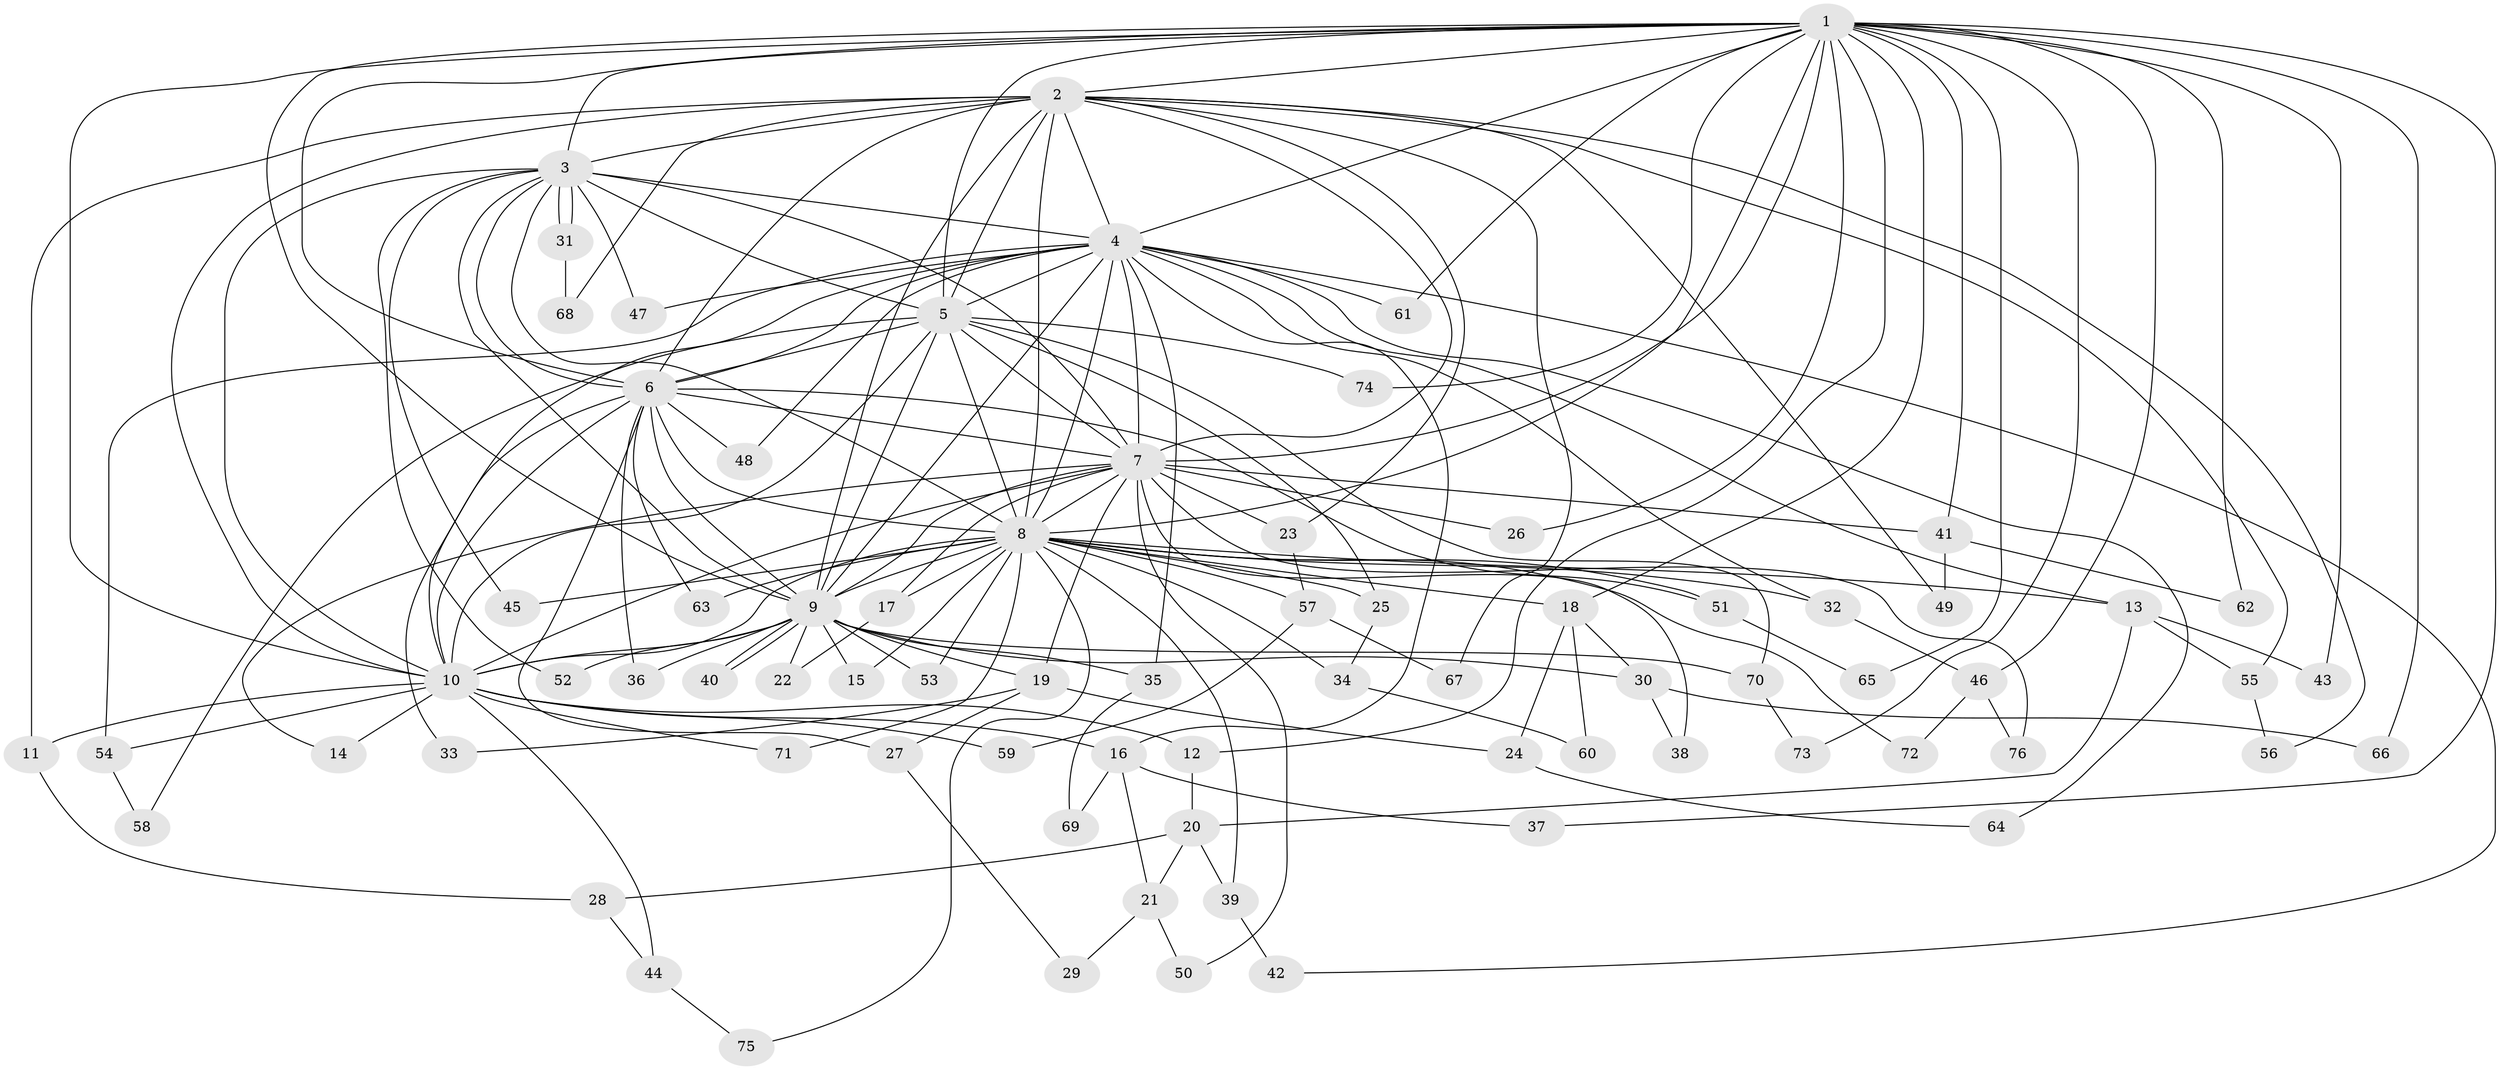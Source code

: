 // coarse degree distribution, {27: 0.02631578947368421, 11: 0.05263157894736842, 10: 0.02631578947368421, 14: 0.05263157894736842, 19: 0.02631578947368421, 12: 0.02631578947368421, 8: 0.02631578947368421, 5: 0.05263157894736842, 2: 0.42105263157894735, 4: 0.07894736842105263, 3: 0.18421052631578946, 1: 0.02631578947368421}
// Generated by graph-tools (version 1.1) at 2025/17/03/04/25 18:17:48]
// undirected, 76 vertices, 177 edges
graph export_dot {
graph [start="1"]
  node [color=gray90,style=filled];
  1;
  2;
  3;
  4;
  5;
  6;
  7;
  8;
  9;
  10;
  11;
  12;
  13;
  14;
  15;
  16;
  17;
  18;
  19;
  20;
  21;
  22;
  23;
  24;
  25;
  26;
  27;
  28;
  29;
  30;
  31;
  32;
  33;
  34;
  35;
  36;
  37;
  38;
  39;
  40;
  41;
  42;
  43;
  44;
  45;
  46;
  47;
  48;
  49;
  50;
  51;
  52;
  53;
  54;
  55;
  56;
  57;
  58;
  59;
  60;
  61;
  62;
  63;
  64;
  65;
  66;
  67;
  68;
  69;
  70;
  71;
  72;
  73;
  74;
  75;
  76;
  1 -- 2;
  1 -- 3;
  1 -- 4;
  1 -- 5;
  1 -- 6;
  1 -- 7;
  1 -- 8;
  1 -- 9;
  1 -- 10;
  1 -- 12;
  1 -- 18;
  1 -- 26;
  1 -- 37;
  1 -- 41;
  1 -- 43;
  1 -- 46;
  1 -- 61;
  1 -- 62;
  1 -- 65;
  1 -- 66;
  1 -- 73;
  1 -- 74;
  2 -- 3;
  2 -- 4;
  2 -- 5;
  2 -- 6;
  2 -- 7;
  2 -- 8;
  2 -- 9;
  2 -- 10;
  2 -- 11;
  2 -- 23;
  2 -- 49;
  2 -- 55;
  2 -- 56;
  2 -- 67;
  2 -- 68;
  3 -- 4;
  3 -- 5;
  3 -- 6;
  3 -- 7;
  3 -- 8;
  3 -- 9;
  3 -- 10;
  3 -- 31;
  3 -- 31;
  3 -- 45;
  3 -- 47;
  3 -- 52;
  4 -- 5;
  4 -- 6;
  4 -- 7;
  4 -- 8;
  4 -- 9;
  4 -- 10;
  4 -- 13;
  4 -- 16;
  4 -- 32;
  4 -- 35;
  4 -- 42;
  4 -- 47;
  4 -- 48;
  4 -- 54;
  4 -- 61;
  4 -- 64;
  5 -- 6;
  5 -- 7;
  5 -- 8;
  5 -- 9;
  5 -- 10;
  5 -- 25;
  5 -- 58;
  5 -- 70;
  5 -- 74;
  6 -- 7;
  6 -- 8;
  6 -- 9;
  6 -- 10;
  6 -- 27;
  6 -- 33;
  6 -- 36;
  6 -- 48;
  6 -- 51;
  6 -- 63;
  7 -- 8;
  7 -- 9;
  7 -- 10;
  7 -- 14;
  7 -- 17;
  7 -- 19;
  7 -- 23;
  7 -- 26;
  7 -- 38;
  7 -- 41;
  7 -- 50;
  7 -- 76;
  8 -- 9;
  8 -- 10;
  8 -- 13;
  8 -- 15;
  8 -- 17;
  8 -- 18;
  8 -- 25;
  8 -- 32;
  8 -- 34;
  8 -- 39;
  8 -- 45;
  8 -- 51;
  8 -- 53;
  8 -- 57;
  8 -- 63;
  8 -- 71;
  8 -- 72;
  8 -- 75;
  9 -- 10;
  9 -- 15;
  9 -- 19;
  9 -- 22;
  9 -- 30;
  9 -- 35;
  9 -- 36;
  9 -- 40;
  9 -- 40;
  9 -- 52;
  9 -- 53;
  9 -- 70;
  10 -- 11;
  10 -- 12;
  10 -- 14;
  10 -- 16;
  10 -- 44;
  10 -- 54;
  10 -- 59;
  10 -- 71;
  11 -- 28;
  12 -- 20;
  13 -- 20;
  13 -- 43;
  13 -- 55;
  16 -- 21;
  16 -- 37;
  16 -- 69;
  17 -- 22;
  18 -- 24;
  18 -- 30;
  18 -- 60;
  19 -- 24;
  19 -- 27;
  19 -- 33;
  20 -- 21;
  20 -- 28;
  20 -- 39;
  21 -- 29;
  21 -- 50;
  23 -- 57;
  24 -- 64;
  25 -- 34;
  27 -- 29;
  28 -- 44;
  30 -- 38;
  30 -- 66;
  31 -- 68;
  32 -- 46;
  34 -- 60;
  35 -- 69;
  39 -- 42;
  41 -- 49;
  41 -- 62;
  44 -- 75;
  46 -- 72;
  46 -- 76;
  51 -- 65;
  54 -- 58;
  55 -- 56;
  57 -- 59;
  57 -- 67;
  70 -- 73;
}
